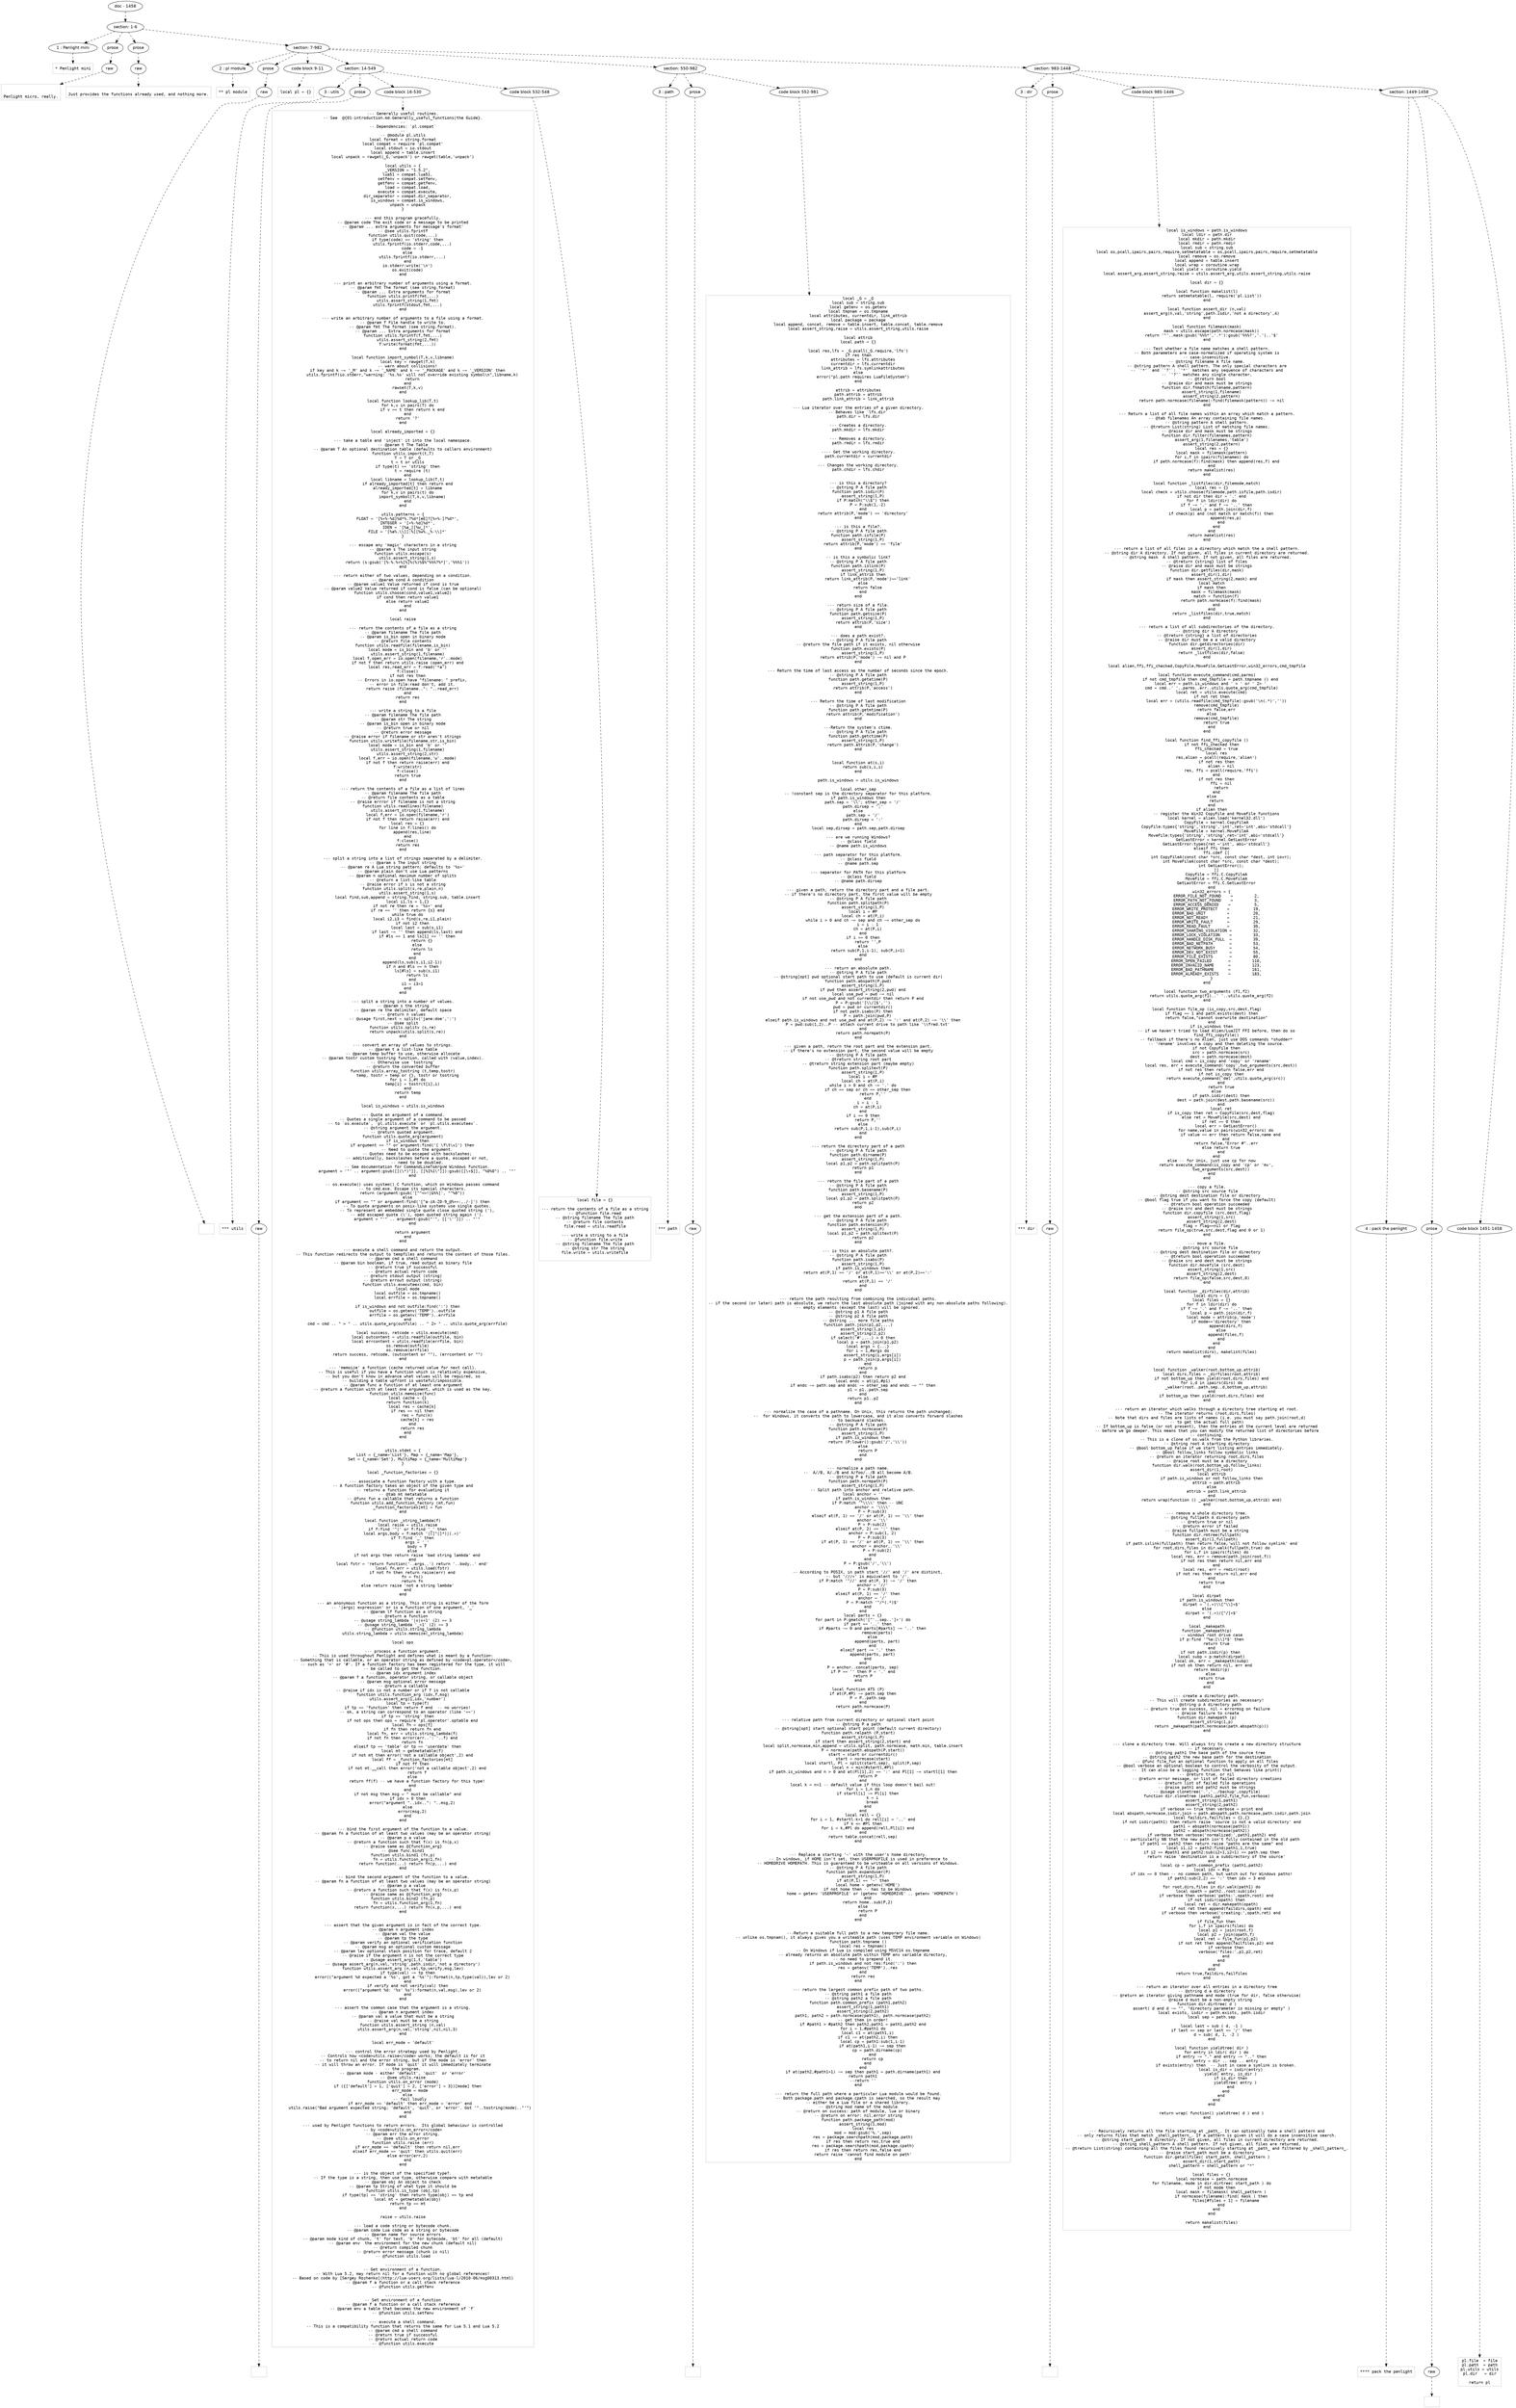 digraph lpegNode {

node [fontname=Helvetica]
edge [style=dashed]

doc_0 [label="doc - 1458"]


doc_0 -> { section_1}
{rank=same; section_1}

section_1 [label="section: 1-6"]


// END RANK doc_0

section_1 -> { header_2 prose_3 prose_4 section_5}
{rank=same; header_2 prose_3 prose_4 section_5}

header_2 [label="1 : Penlight mini"]

prose_3 [label="prose"]

prose_4 [label="prose"]

section_5 [label="section: 7-982"]


// END RANK section_1

header_2 -> leaf_6
leaf_6  [color=Gray,shape=rectangle,fontname=Inconsolata,label="* Penlight mini"]
// END RANK header_2

prose_3 -> { raw_7}
{rank=same; raw_7}

raw_7 [label="raw"]


// END RANK prose_3

raw_7 -> leaf_8
leaf_8  [color=Gray,shape=rectangle,fontname=Inconsolata,label="

Penlight micro, really.
"]
// END RANK raw_7

prose_4 -> { raw_9}
{rank=same; raw_9}

raw_9 [label="raw"]


// END RANK prose_4

raw_9 -> leaf_10
leaf_10  [color=Gray,shape=rectangle,fontname=Inconsolata,label="
Just provides the functions already used, and nothing more.
"]
// END RANK raw_9

section_5 -> { header_11 prose_12 codeblock_13 section_14 section_15 section_16}
{rank=same; header_11 prose_12 codeblock_13 section_14 section_15 section_16}

header_11 [label="2 : pl module"]

prose_12 [label="prose"]

codeblock_13 [label="code block 9-11"]

section_14 [label="section: 14-549"]

section_15 [label="section: 550-982"]

section_16 [label="section: 983-1448"]


// END RANK section_5

header_11 -> leaf_17
leaf_17  [color=Gray,shape=rectangle,fontname=Inconsolata,label="** pl module"]
// END RANK header_11

prose_12 -> { raw_18}
{rank=same; raw_18}

raw_18 [label="raw"]


// END RANK prose_12

raw_18 -> leaf_19
leaf_19  [color=Gray,shape=rectangle,fontname=Inconsolata,label="
"]
// END RANK raw_18

codeblock_13 -> leaf_20
leaf_20  [color=Gray,shape=rectangle,fontname=Inconsolata,label="local pl = {}"]
// END RANK codeblock_13

section_14 -> { header_21 prose_22 codeblock_23 codeblock_24}
{rank=same; header_21 prose_22 codeblock_23 codeblock_24}

header_21 [label="3 : utils"]

prose_22 [label="prose"]

codeblock_23 [label="code block 16-530"]

codeblock_24 [label="code block 532-548"]


// END RANK section_14

header_21 -> leaf_25
leaf_25  [color=Gray,shape=rectangle,fontname=Inconsolata,label="*** utils"]
// END RANK header_21

prose_22 -> { raw_26}
{rank=same; raw_26}

raw_26 [label="raw"]


// END RANK prose_22

raw_26 -> leaf_27
leaf_27  [color=Gray,shape=rectangle,fontname=Inconsolata,label="
"]
// END RANK raw_26

codeblock_23 -> leaf_28
leaf_28  [color=Gray,shape=rectangle,fontname=Inconsolata,label="--- Generally useful routines.
-- See  @{01-introduction.md.Generally_useful_functions|the Guide}.
--
-- Dependencies: `pl.compat`
--
-- @module pl.utils
local format = string.format
local compat = require 'pl.compat'
local stdout = io.stdout
local append = table.insert
local unpack = rawget(_G,'unpack') or rawget(table,'unpack')

local utils = {
    _VERSION = \"1.5.2\",
    lua51 = compat.lua51,
    setfenv = compat.setfenv,
    getfenv = compat.getfenv,
    load = compat.load,
    execute = compat.execute,
    dir_separator = compat.dir_separator,
    is_windows = compat.is_windows,
    unpack = unpack
}

--- end this program gracefully.
-- @param code The exit code or a message to be printed
-- @param ... extra arguments for message's format'
-- @see utils.fprintf
function utils.quit(code,...)
    if type(code) == 'string' then
        utils.fprintf(io.stderr,code,...)
        code = -1
    else
        utils.fprintf(io.stderr,...)
    end
    io.stderr:write('\\n')
    os.exit(code)
end

--- print an arbitrary number of arguments using a format.
-- @param fmt The format (see string.format)
-- @param ... Extra arguments for format
function utils.printf(fmt,...)
    utils.assert_string(1,fmt)
    utils.fprintf(stdout,fmt,...)
end

--- write an arbitrary number of arguments to a file using a format.
-- @param f File handle to write to.
-- @param fmt The format (see string.format).
-- @param ... Extra arguments for format
function utils.fprintf(f,fmt,...)
    utils.assert_string(2,fmt)
    f:write(format(fmt,...))
end

local function import_symbol(T,k,v,libname)
    local key = rawget(T,k)
    -- warn about collisions!
    if key and k ~= '_M' and k ~= '_NAME' and k ~= '_PACKAGE' and k ~= '_VERSION' then
        utils.fprintf(io.stderr,\"warning: '%s.%s' will not override existing symbol\\n\",libname,k)
        return
    end
    rawset(T,k,v)
end

local function lookup_lib(T,t)
    for k,v in pairs(T) do
        if v == t then return k end
    end
    return '?'
end

local already_imported = {}

--- take a table and 'inject' it into the local namespace.
-- @param t The Table
-- @param T An optional destination table (defaults to callers environment)
function utils.import(t,T)
    T = T or _G
    t = t or utils
    if type(t) == 'string' then
        t = require (t)
    end
    local libname = lookup_lib(T,t)
    if already_imported[t] then return end
    already_imported[t] = libname
    for k,v in pairs(t) do
        import_symbol(T,k,v,libname)
    end
end

utils.patterns = {
    FLOAT = '[%+%-%d]%d*%.?%d*[eE]?[%+%-]?%d*',
    INTEGER = '[+%-%d]%d*',
    IDEN = '[%a_][%w_]*',
    FILE = '[%a%.\\\\][:%][%w%._%-\\\\]*'
}

--- escape any 'magic' characters in a string
-- @param s The input string
function utils.escape(s)
    utils.assert_string(1,s)
    return (s:gsub('[%-%.%+%[%]%(%)%$%^%%%?%*]','%%%1'))
end

--- return either of two values, depending on a condition.
-- @param cond A condition
-- @param value1 Value returned if cond is true
-- @param value2 Value returned if cond is false (can be optional)
function utils.choose(cond,value1,value2)
    if cond then return value1
    else return value2
    end
end

local raise

--- return the contents of a file as a string
-- @param filename The file path
-- @param is_bin open in binary mode
-- @return file contents
function utils.readfile(filename,is_bin)
    local mode = is_bin and 'b' or ''
    utils.assert_string(1,filename)
    local f,open_err = io.open(filename,'r'..mode)
    if not f then return utils.raise (open_err) end
    local res,read_err = f:read('*a')
    f:close()
    if not res then
        -- Errors in io.open have \"filename: \" prefix,
        -- error in file:read don't, add it.
        return raise (filename..\": \"..read_err)
    end
    return res
end

--- write a string to a file
-- @param filename The file path
-- @param str The string
-- @param is_bin open in binary mode
-- @return true or nil
-- @return error message
-- @raise error if filename or str aren't strings
function utils.writefile(filename,str,is_bin)
    local mode = is_bin and 'b' or ''
    utils.assert_string(1,filename)
    utils.assert_string(2,str)
    local f,err = io.open(filename,'w'..mode)
    if not f then return raise(err) end
    f:write(str)
    f:close()
    return true
end

--- return the contents of a file as a list of lines
-- @param filename The file path
-- @return file contents as a table
-- @raise errror if filename is not a string
function utils.readlines(filename)
    utils.assert_string(1,filename)
    local f,err = io.open(filename,'r')
    if not f then return raise(err) end
    local res = {}
    for line in f:lines() do
        append(res,line)
    end
    f:close()
    return res
end

--- split a string into a list of strings separated by a delimiter.
-- @param s The input string
-- @param re A Lua string pattern; defaults to '%s+'
-- @param plain don't use Lua patterns
-- @param n optional maximum number of splits
-- @return a list-like table
-- @raise error if s is not a string
function utils.split(s,re,plain,n)
    utils.assert_string(1,s)
    local find,sub,append = string.find, string.sub, table.insert
    local i1,ls = 1,{}
    if not re then re = '%s+' end
    if re == '' then return {s} end
    while true do
        local i2,i3 = find(s,re,i1,plain)
        if not i2 then
            local last = sub(s,i1)
            if last ~= '' then append(ls,last) end
            if #ls == 1 and ls[1] == '' then
                return {}
            else
                return ls
            end
        end
        append(ls,sub(s,i1,i2-1))
        if n and #ls == n then
            ls[#ls] = sub(s,i1)
            return ls
        end
        i1 = i3+1
    end
end

--- split a string into a number of values.
-- @param s the string
-- @param re the delimiter, default space
-- @return n values
-- @usage first,next = splitv('jane:doe',':')
-- @see split
function utils.splitv (s,re)
    return unpack(utils.split(s,re))
end

--- convert an array of values to strings.
-- @param t a list-like table
-- @param temp buffer to use, otherwise allocate
-- @param tostr custom tostring function, called with (value,index).
-- Otherwise use `tostring`
-- @return the converted buffer
function utils.array_tostring (t,temp,tostr)
    temp, tostr = temp or {}, tostr or tostring
    for i = 1,#t do
        temp[i] = tostr(t[i],i)
    end
    return temp
end

local is_windows = utils.is_windows

--- Quote an argument of a command.
-- Quotes a single argument of a command to be passed
-- to `os.execute`, `pl.utils.execute` or `pl.utils.executeex`.
-- @string argument the argument.
-- @return quoted argument.
function utils.quote_arg(argument)
    if is_windows then
        if argument == \"\" or argument:find('[ \\f\\t\\v]') then
            -- Need to quote the argument.
            -- Quotes need to be escaped with backslashes;
            -- additionally, backslashes before a quote, escaped or not,
            -- need to be doubled.
            -- See documentation for CommandLineToArgvW Windows function.
            argument = '\"' .. argument:gsub([[(\\*)\"]], [[%1%1\\\"]]):gsub([[\\+$]], \"%0%0\") .. '\"'
        end

        -- os.execute() uses system() C function, which on Windows passes command
        -- to cmd.exe. Escape its special characters.
        return (argument:gsub('[\"^<>!|&%%]', \"^%0\"))
    else
        if argument == \"\" or argument:find('[^a-zA-Z0-9_@%+=:,./-]') then
            -- To quote arguments on posix-like systems use single quotes.
            -- To represent an embedded single quote close quoted string ('),
            -- add escaped quote (\\'), open quoted string again (').
            argument = \"'\" .. argument:gsub(\"'\", [['\\'']]) .. \"'\"
        end

        return argument
    end
end

--- execute a shell command and return the output.
-- This function redirects the output to tempfiles and returns the content of those files.
-- @param cmd a shell command
-- @param bin boolean, if true, read output as binary file
-- @return true if successful
-- @return actual return code
-- @return stdout output (string)
-- @return errout output (string)
function utils.executeex(cmd, bin)
    local mode
    local outfile = os.tmpname()
    local errfile = os.tmpname()

    if is_windows and not outfile:find(':') then
        outfile = os.getenv('TEMP')..outfile
        errfile = os.getenv('TEMP')..errfile
    end
    cmd = cmd .. \" > \" .. utils.quote_arg(outfile) .. \" 2> \" .. utils.quote_arg(errfile)

    local success, retcode = utils.execute(cmd)
    local outcontent = utils.readfile(outfile, bin)
    local errcontent = utils.readfile(errfile, bin)
    os.remove(outfile)
    os.remove(errfile)
    return success, retcode, (outcontent or \"\"), (errcontent or \"\")
end

--- 'memoize' a function (cache returned value for next call).
-- This is useful if you have a function which is relatively expensive,
-- but you don't know in advance what values will be required, so
-- building a table upfront is wasteful/impossible.
-- @param func a function of at least one argument
-- @return a function with at least one argument, which is used as the key.
function utils.memoize(func)
    local cache = {}
    return function(k)
        local res = cache[k]
        if res == nil then
            res = func(k)
            cache[k] = res
        end
        return res
    end
end


utils.stdmt = {
    List = {_name='List'}, Map = {_name='Map'},
    Set = {_name='Set'}, MultiMap = {_name='MultiMap'}
}

local _function_factories = {}

--- associate a function factory with a type.
-- A function factory takes an object of the given type and
-- returns a function for evaluating it
-- @tab mt metatable
-- @func fun a callable that returns a function
function utils.add_function_factory (mt,fun)
    _function_factories[mt] = fun
end

local function _string_lambda(f)
    local raise = utils.raise
    if f:find '^|' or f:find '_' then
        local args,body = f:match '|([^|]*)|(.+)'
        if f:find '_' then
            args = '_'
            body = f
        else
            if not args then return raise 'bad string lambda' end
        end
        local fstr = 'return function('..args..') return '..body..' end'
        local fn,err = utils.load(fstr)
        if not fn then return raise(err) end
        fn = fn()
        return fn
    else return raise 'not a string lambda'
    end
end

--- an anonymous function as a string. This string is either of the form
-- '|args| expression' or is a function of one argument, '_'
-- @param lf function as a string
-- @return a function
-- @usage string_lambda '|x|x+1' (2) == 3
-- @usage string_lambda '_+1' (2) == 3
-- @function utils.string_lambda
utils.string_lambda = utils.memoize(_string_lambda)

local ops

--- process a function argument.
-- This is used throughout Penlight and defines what is meant by a function:
-- Something that is callable, or an operator string as defined by <code>pl.operator</code>,
-- such as '>' or '#'. If a function factory has been registered for the type, it will
-- be called to get the function.
-- @param idx argument index
-- @param f a function, operator string, or callable object
-- @param msg optional error message
-- @return a callable
-- @raise if idx is not a number or if f is not callable
function utils.function_arg (idx,f,msg)
    utils.assert_arg(1,idx,'number')
    local tp = type(f)
    if tp == 'function' then return f end  -- no worries!
    -- ok, a string can correspond to an operator (like '==')
    if tp == 'string' then
        if not ops then ops = require 'pl.operator'.optable end
        local fn = ops[f]
        if fn then return fn end
        local fn, err = utils.string_lambda(f)
        if not fn then error(err..': '..f) end
        return fn
    elseif tp == 'table' or tp == 'userdata' then
        local mt = getmetatable(f)
        if not mt then error('not a callable object',2) end
        local ff = _function_factories[mt]
        if not ff then
            if not mt.__call then error('not a callable object',2) end
            return f
        else
            return ff(f) -- we have a function factory for this type!
        end
    end
    if not msg then msg = \" must be callable\" end
    if idx > 0 then
        error(\"argument \"..idx..\": \"..msg,2)
    else
        error(msg,2)
    end
end

--- bind the first argument of the function to a value.
-- @param fn a function of at least two values (may be an operator string)
-- @param p a value
-- @return a function such that f(x) is fn(p,x)
-- @raise same as @{function_arg}
-- @see func.bind1
function utils.bind1 (fn,p)
    fn = utils.function_arg(1,fn)
    return function(...) return fn(p,...) end
end

--- bind the second argument of the function to a value.
-- @param fn a function of at least two values (may be an operator string)
-- @param p a value
-- @return a function such that f(x) is fn(x,p)
-- @raise same as @{function_arg}
function utils.bind2 (fn,p)
    fn = utils.function_arg(1,fn)
    return function(x,...) return fn(x,p,...) end
end


--- assert that the given argument is in fact of the correct type.
-- @param n argument index
-- @param val the value
-- @param tp the type
-- @param verify an optional verification function
-- @param msg an optional custom message
-- @param lev optional stack position for trace, default 2
-- @raise if the argument n is not the correct type
-- @usage assert_arg(1,t,'table')
-- @usage assert_arg(n,val,'string',path.isdir,'not a directory')
function utils.assert_arg (n,val,tp,verify,msg,lev)
    if type(val) ~= tp then
        error((\"argument %d expected a '%s', got a '%s'\"):format(n,tp,type(val)),lev or 2)
    end
    if verify and not verify(val) then
        error((\"argument %d: '%s' %s\"):format(n,val,msg),lev or 2)
    end
end

--- assert the common case that the argument is a string.
-- @param n argument index
-- @param val a value that must be a string
-- @raise val must be a string
function utils.assert_string (n,val)
    utils.assert_arg(n,val,'string',nil,nil,3)
end

local err_mode = 'default'

--- control the error strategy used by Penlight.
-- Controls how <code>utils.raise</code> works; the default is for it
-- to return nil and the error string, but if the mode is 'error' then
-- it will throw an error. If mode is 'quit' it will immediately terminate
-- the program.
-- @param mode - either 'default', 'quit'  or 'error'
-- @see utils.raise
function utils.on_error (mode)
    if ({['default'] = 1, ['quit'] = 2, ['error'] = 3})[mode] then
      err_mode = mode
    else
      -- fail loudly
      if err_mode == 'default' then err_mode = 'error' end
      utils.raise(\"Bad argument expected string; 'default', 'quit', or 'error'. Got '\"..tostring(mode)..\"'\")
    end
end

--- used by Penlight functions to return errors.  Its global behaviour is controlled
-- by <code>utils.on_error</code>
-- @param err the error string.
-- @see utils.on_error
function utils.raise (err)
    if err_mode == 'default' then return nil,err
    elseif err_mode == 'quit' then utils.quit(err)
    else error(err,2)
    end
end

--- is the object of the specified type?.
-- If the type is a string, then use type, otherwise compare with metatable
-- @param obj An object to check
-- @param tp String of what type it should be
function utils.is_type (obj,tp)
    if type(tp) == 'string' then return type(obj) == tp end
    local mt = getmetatable(obj)
    return tp == mt
end

raise = utils.raise

--- load a code string or bytecode chunk.
-- @param code Lua code as a string or bytecode
-- @param name for source errors
-- @param mode kind of chunk, 't' for text, 'b' for bytecode, 'bt' for all (default)
-- @param env  the environment for the new chunk (default nil)
-- @return compiled chunk
-- @return error message (chunk is nil)
-- @function utils.load

---------------
-- Get environment of a function.
-- With Lua 5.2, may return nil for a function with no global references!
-- Based on code by [Sergey Rozhenko](http://lua-users.org/lists/lua-l/2010-06/msg00313.html)
-- @param f a function or a call stack reference
-- @function utils.getfenv

---------------
-- Set environment of a function
-- @param f a function or a call stack reference
-- @param env a table that becomes the new environment of `f`
-- @function utils.setfenv

--- execute a shell command.
-- This is a compatibility function that returns the same for Lua 5.1 and Lua 5.2
-- @param cmd a shell command
-- @return true if successful
-- @return actual return code
-- @function utils.execute"]
// END RANK codeblock_23

codeblock_24 -> leaf_29
leaf_29  [color=Gray,shape=rectangle,fontname=Inconsolata,label="local file = {}

--- return the contents of a file as a string
-- @function file.read
-- @string filename The file path
-- @return file contents
file.read = utils.readfile

--- write a string to a file
-- @function file.write
-- @string filename The file path
-- @string str The string
file.write = utils.writefile

"]
// END RANK codeblock_24

section_15 -> { header_30 prose_31 codeblock_32}
{rank=same; header_30 prose_31 codeblock_32}

header_30 [label="3 : path"]

prose_31 [label="prose"]

codeblock_32 [label="code block 552-981"]


// END RANK section_15

header_30 -> leaf_33
leaf_33  [color=Gray,shape=rectangle,fontname=Inconsolata,label="*** path"]
// END RANK header_30

prose_31 -> { raw_34}
{rank=same; raw_34}

raw_34 [label="raw"]


// END RANK prose_31

raw_34 -> leaf_35
leaf_35  [color=Gray,shape=rectangle,fontname=Inconsolata,label="
"]
// END RANK raw_34

codeblock_32 -> leaf_36
leaf_36  [color=Gray,shape=rectangle,fontname=Inconsolata,label="local _G = _G
local sub = string.sub
local getenv = os.getenv
local tmpnam = os.tmpname
local attributes, currentdir, link_attrib
local package = package
local append, concat, remove = table.insert, table.concat, table.remove
local assert_string,raise = utils.assert_string,utils.raise

local attrib
local path = {}

local res,lfs = _G.pcall(_G.require,'lfs')
if res then
    attributes = lfs.attributes
    currentdir = lfs.currentdir
    link_attrib = lfs.symlinkattributes
else
    error(\"pl.path requires LuaFileSystem\")
end

attrib = attributes
path.attrib = attrib
path.link_attrib = link_attrib

--- Lua iterator over the entries of a given directory.
-- Behaves like `lfs.dir`
path.dir = lfs.dir

--- Creates a directory.
path.mkdir = lfs.mkdir

--- Removes a directory.
path.rmdir = lfs.rmdir

---- Get the working directory.
path.currentdir = currentdir

--- Changes the working directory.
path.chdir = lfs.chdir


--- is this a directory?
-- @string P A file path
function path.isdir(P)
    assert_string(1,P)
    if P:match(\"\\\\$\") then
        P = P:sub(1,-2)
    end
    return attrib(P,'mode') == 'directory'
end

--- is this a file?.
-- @string P A file path
function path.isfile(P)
    assert_string(1,P)
    return attrib(P,'mode') == 'file'
end

-- is this a symbolic link?
-- @string P A file path
function path.islink(P)
    assert_string(1,P)
    if link_attrib then
        return link_attrib(P,'mode')=='link'
    else
        return false
    end
end

--- return size of a file.
-- @string P A file path
function path.getsize(P)
    assert_string(1,P)
    return attrib(P,'size')
end

--- does a path exist?.
-- @string P A file path
-- @return the file path if it exists, nil otherwise
function path.exists(P)
    assert_string(1,P)
    return attrib(P,'mode') ~= nil and P
end

--- Return the time of last access as the number of seconds since the epoch.
-- @string P A file path
function path.getatime(P)
    assert_string(1,P)
    return attrib(P,'access')
end

--- Return the time of last modification
-- @string P A file path
function path.getmtime(P)
    return attrib(P,'modification')
end

---Return the system's ctime.
-- @string P A file path
function path.getctime(P)
    assert_string(1,P)
    return path.attrib(P,'change')
end


local function at(s,i)
    return sub(s,i,i)
end

path.is_windows = utils.is_windows

local other_sep
-- !constant sep is the directory separator for this platform.
if path.is_windows then
    path.sep = '\\\\'; other_sep = '/'
    path.dirsep = ';'
else
    path.sep = '/'
    path.dirsep = ':'
end
local sep,dirsep = path.sep,path.dirsep

--- are we running Windows?
-- @class field
-- @name path.is_windows

--- path separator for this platform.
-- @class field
-- @name path.sep

--- separator for PATH for this platform
-- @class field
-- @name path.dirsep

--- given a path, return the directory part and a file part.
-- if there's no directory part, the first value will be empty
-- @string P A file path
function path.splitpath(P)
    assert_string(1,P)
    local i = #P
    local ch = at(P,i)
    while i > 0 and ch ~= sep and ch ~= other_sep do
        i = i - 1
        ch = at(P,i)
    end
    if i == 0 then
        return '',P
    else
        return sub(P,1,i-1), sub(P,i+1)
    end
end

--- return an absolute path.
-- @string P A file path
-- @string[opt] pwd optional start path to use (default is current dir)
function path.abspath(P,pwd)
    assert_string(1,P)
    if pwd then assert_string(2,pwd) end
    local use_pwd = pwd ~= nil
    if not use_pwd and not currentdir then return P end
    P = P:gsub('[\\\\/]$','')
    pwd = pwd or currentdir()
    if not path.isabs(P) then
        P = path.join(pwd,P)
    elseif path.is_windows and not use_pwd and at(P,2) ~= ':' and at(P,2) ~= '\\\\' then
        P = pwd:sub(1,2)..P -- attach current drive to path like '\\\\fred.txt'
    end
    return path.normpath(P)
end

--- given a path, return the root part and the extension part.
-- if there's no extension part, the second value will be empty
-- @string P A file path
-- @treturn string root part
-- @treturn string extension part (maybe empty)
function path.splitext(P)
    assert_string(1,P)
    local i = #P
    local ch = at(P,i)
    while i > 0 and ch ~= '.' do
        if ch == sep or ch == other_sep then
            return P,''
        end
        i = i - 1
        ch = at(P,i)
    end
    if i == 0 then
        return P,''
    else
        return sub(P,1,i-1),sub(P,i)
    end
end

--- return the directory part of a path
-- @string P A file path
function path.dirname(P)
    assert_string(1,P)
    local p1,p2 = path.splitpath(P)
    return p1
end

--- return the file part of a path
-- @string P A file path
function path.basename(P)
    assert_string(1,P)
    local p1,p2 = path.splitpath(P)
    return p2
end

--- get the extension part of a path.
-- @string P A file path
function path.extension(P)
    assert_string(1,P)
    local p1,p2 = path.splitext(P)
    return p2
end

--- is this an absolute path?.
-- @string P A file path
function path.isabs(P)
    assert_string(1,P)
    if path.is_windows then
        return at(P,1) == '/' or at(P,1)=='\\\\' or at(P,2)==':'
    else
        return at(P,1) == '/'
    end
end

--- return the path resulting from combining the individual paths.
-- if the second (or later) path is absolute, we return the last absolute path (joined with any non-absolute paths following).
-- empty elements (except the last) will be ignored.
-- @string p1 A file path
-- @string p2 A file path
-- @string ... more file paths
function path.join(p1,p2,...)
    assert_string(1,p1)
    assert_string(2,p2)
    if select('#',...) > 0 then
        local p = path.join(p1,p2)
        local args = {...}
        for i = 1,#args do
            assert_string(i,args[i])
            p = path.join(p,args[i])
        end
        return p
    end
    if path.isabs(p2) then return p2 end
    local endc = at(p1,#p1)
    if endc ~= path.sep and endc ~= other_sep and endc ~= \"\" then
        p1 = p1..path.sep
    end
    return p1..p2
end

--- normalize the case of a pathname. On Unix, this returns the path unchanged;
--  for Windows, it converts the path to lowercase, and it also converts forward slashes
-- to backward slashes.
-- @string P A file path
function path.normcase(P)
    assert_string(1,P)
    if path.is_windows then
        return (P:lower():gsub('/','\\\\'))
    else
        return P
    end
end

--- normalize a path name.
--  A//B, A/./B and A/foo/../B all become A/B.
-- @string P a file path
function path.normpath(P)
    assert_string(1,P)
    -- Split path into anchor and relative path.
    local anchor = ''
    if path.is_windows then
        if P:match '^\\\\\\\\' then -- UNC
            anchor = '\\\\\\\\'
            P = P:sub(3)
        elseif at(P, 1) == '/' or at(P, 1) == '\\\\' then
            anchor = '\\\\'
            P = P:sub(2)
        elseif at(P, 2) == ':' then
            anchor = P:sub(1, 2)
            P = P:sub(3)
            if at(P, 1) == '/' or at(P, 1) == '\\\\' then
                anchor = anchor..'\\\\'
                P = P:sub(2)
            end
        end
        P = P:gsub('/','\\\\')
    else
        -- According to POSIX, in path start '//' and '/' are distinct,
        -- but '///+' is equivalent to '/'.
        if P:match '^//' and at(P, 3) ~= '/' then
            anchor = '//'
            P = P:sub(3)
        elseif at(P, 1) == '/' then
            anchor = '/'
            P = P:match '^/*(.*)$'
        end
    end
    local parts = {}
    for part in P:gmatch('[^'..sep..']+') do
        if part == '..' then
            if #parts ~= 0 and parts[#parts] ~= '..' then
                remove(parts)
            else
                append(parts, part)
            end
        elseif part ~= '.' then
            append(parts, part)
        end
    end
    P = anchor..concat(parts, sep)
    if P == '' then P = '.' end
    return P
end

local function ATS (P)
    if at(P,#P) ~= path.sep then
        P = P..path.sep
    end
    return path.normcase(P)
end

--- relative path from current directory or optional start point
-- @string P a path
-- @string[opt] start optional start point (default current directory)
function path.relpath (P,start)
    assert_string(1,P)
    if start then assert_string(2,start) end
    local split,normcase,min,append = utils.split, path.normcase, math.min, table.insert
    P = normcase(path.abspath(P,start))
    start = start or currentdir()
    start = normcase(start)
    local startl, Pl = split(start,sep), split(P,sep)
    local n = min(#startl,#Pl)
    if path.is_windows and n > 0 and at(Pl[1],2) == ':' and Pl[1] ~= startl[1] then
        return P
    end
    local k = n+1 -- default value if this loop doesn't bail out!
    for i = 1,n do
        if startl[i] ~= Pl[i] then
            k = i
            break
        end
    end
    local rell = {}
    for i = 1, #startl-k+1 do rell[i] = '..' end
    if k <= #Pl then
        for i = k,#Pl do append(rell,Pl[i]) end
    end
    return table.concat(rell,sep)
end


--- Replace a starting '~' with the user's home directory.
-- In windows, if HOME isn't set, then USERPROFILE is used in preference to
-- HOMEDRIVE HOMEPATH. This is guaranteed to be writeable on all versions of Windows.
-- @string P A file path
function path.expanduser(P)
    assert_string(1,P)
    if at(P,1) == '~' then
        local home = getenv('HOME')
        if not home then -- has to be Windows
            home = getenv 'USERPROFILE' or (getenv 'HOMEDRIVE' .. getenv 'HOMEPATH')
        end
        return home..sub(P,2)
    else
        return P
    end
end


---Return a suitable full path to a new temporary file name.
-- unlike os.tmpnam(), it always gives you a writeable path (uses TEMP environment variable on Windows)
function path.tmpname ()
    local res = tmpnam()
    -- On Windows if Lua is compiled using MSVC14 os.tmpname
    -- already returns an absolute path within TEMP env variable directory,
    -- no need to prepend it.
    if path.is_windows and not res:find(':') then
        res = getenv('TEMP')..res
    end
    return res
end

--- return the largest common prefix path of two paths.
-- @string path1 a file path
-- @string path2 a file path
function path.common_prefix (path1,path2)
    assert_string(1,path1)
    assert_string(2,path2)
    path1, path2 = path.normcase(path1), path.normcase(path2)
    -- get them in order!
    if #path1 > #path2 then path2,path1 = path1,path2 end
    for i = 1,#path1 do
        local c1 = at(path1,i)
        if c1 ~= at(path2,i) then
            local cp = path1:sub(1,i-1)
            if at(path1,i-1) ~= sep then
                cp = path.dirname(cp)
            end
            return cp
        end
    end
    if at(path2,#path1+1) ~= sep then path1 = path.dirname(path1) end
    return path1
    --return ''
end

--- return the full path where a particular Lua module would be found.
-- Both package.path and package.cpath is searched, so the result may
-- either be a Lua file or a shared library.
-- @string mod name of the module
-- @return on success: path of module, lua or binary
-- @return on error: nil,error string
function path.package_path(mod)
    assert_string(1,mod)
    local res
    mod = mod:gsub('%.',sep)
    res = package.searchpath(mod,package.path)
    if res then return res,true end
    res = package.searchpath(mod,package.cpath)
    if res then return res,false end
    return raise 'cannot find module on path'
end"]
// END RANK codeblock_32

section_16 -> { header_37 prose_38 codeblock_39 section_40}
{rank=same; header_37 prose_38 codeblock_39 section_40}

header_37 [label="3 : dir"]

prose_38 [label="prose"]

codeblock_39 [label="code block 985-1446"]

section_40 [label="section: 1449-1458"]


// END RANK section_16

header_37 -> leaf_41
leaf_41  [color=Gray,shape=rectangle,fontname=Inconsolata,label="*** dir"]
// END RANK header_37

prose_38 -> { raw_42}
{rank=same; raw_42}

raw_42 [label="raw"]


// END RANK prose_38

raw_42 -> leaf_43
leaf_43  [color=Gray,shape=rectangle,fontname=Inconsolata,label="
"]
// END RANK raw_42

codeblock_39 -> leaf_44
leaf_44  [color=Gray,shape=rectangle,fontname=Inconsolata,label="local is_windows = path.is_windows
local ldir = path.dir
local mkdir = path.mkdir
local rmdir = path.rmdir
local sub = string.sub
local os,pcall,ipairs,pairs,require,setmetatable = os,pcall,ipairs,pairs,require,setmetatable
local remove = os.remove
local append = table.insert
local wrap = coroutine.wrap
local yield = coroutine.yield
local assert_arg,assert_string,raise = utils.assert_arg,utils.assert_string,utils.raise

local dir = {}

local function makelist(l)
    return setmetatable(l, require('pl.List'))
end

local function assert_dir (n,val)
    assert_arg(n,val,'string',path.isdir,'not a directory',4)
end

local function filemask(mask)
    mask = utils.escape(path.normcase(mask))
    return '^'..mask:gsub('%%%*','.*'):gsub('%%%?','.')..'$'
end

--- Test whether a file name matches a shell pattern.
-- Both parameters are case-normalized if operating system is
-- case-insensitive.
-- @string filename A file name.
-- @string pattern A shell pattern. The only special characters are
-- `'*'` and `'?'`: `'*'` matches any sequence of characters and
-- `'?'` matches any single character.
-- @treturn bool
-- @raise dir and mask must be strings
function dir.fnmatch(filename,pattern)
    assert_string(1,filename)
    assert_string(2,pattern)
    return path.normcase(filename):find(filemask(pattern)) ~= nil
end

--- Return a list of all file names within an array which match a pattern.
-- @tab filenames An array containing file names.
-- @string pattern A shell pattern.
-- @treturn List(string) List of matching file names.
-- @raise dir and mask must be strings
function dir.filter(filenames,pattern)
    assert_arg(1,filenames,'table')
    assert_string(2,pattern)
    local res = {}
    local mask = filemask(pattern)
    for i,f in ipairs(filenames) do
        if path.normcase(f):find(mask) then append(res,f) end
    end
    return makelist(res)
end

local function _listfiles(dir,filemode,match)
    local res = {}
    local check = utils.choose(filemode,path.isfile,path.isdir)
    if not dir then dir = '.' end
    for f in ldir(dir) do
        if f ~= '.' and f ~= '..' then
            local p = path.join(dir,f)
            if check(p) and (not match or match(f)) then
                append(res,p)
            end
        end
    end
    return makelist(res)
end

--- return a list of all files in a directory which match the a shell pattern.
-- @string dir A directory. If not given, all files in current directory are returned.
-- @string mask  A shell pattern. If not given, all files are returned.
-- @treturn {string} list of files
-- @raise dir and mask must be strings
function dir.getfiles(dir,mask)
    assert_dir(1,dir)
    if mask then assert_string(2,mask) end
    local match
    if mask then
        mask = filemask(mask)
        match = function(f)
            return path.normcase(f):find(mask)
        end
    end
    return _listfiles(dir,true,match)
end

--- return a list of all subdirectories of the directory.
-- @string dir A directory
-- @treturn {string} a list of directories
-- @raise dir must be a a valid directory
function dir.getdirectories(dir)
    assert_dir(1,dir)
    return _listfiles(dir,false)
end

local alien,ffi,ffi_checked,CopyFile,MoveFile,GetLastError,win32_errors,cmd_tmpfile

local function execute_command(cmd,parms)
   if not cmd_tmpfile then cmd_tmpfile = path.tmpname () end
   local err = path.is_windows and ' > ' or ' 2> '
    cmd = cmd..' '..parms..err..utils.quote_arg(cmd_tmpfile)
    local ret = utils.execute(cmd)
    if not ret then
        local err = (utils.readfile(cmd_tmpfile):gsub('\\n(.*)',''))
        remove(cmd_tmpfile)
        return false,err
    else
        remove(cmd_tmpfile)
        return true
    end
end

local function find_ffi_copyfile ()
    if not ffi_checked then
        ffi_checked = true
        local res
        res,alien = pcall(require,'alien')
        if not res then
            alien = nil
            res, ffi = pcall(require,'ffi')
        end
        if not res then
            ffi = nil
            return
        end
    else
        return
    end
    if alien then
        -- register the Win32 CopyFile and MoveFile functions
        local kernel = alien.load('kernel32.dll')
        CopyFile = kernel.CopyFileA
        CopyFile:types{'string','string','int',ret='int',abi='stdcall'}
        MoveFile = kernel.MoveFileA
        MoveFile:types{'string','string',ret='int',abi='stdcall'}
        GetLastError = kernel.GetLastError
        GetLastError:types{ret ='int', abi='stdcall'}
    elseif ffi then
        ffi.cdef [[
            int CopyFileA(const char *src, const char *dest, int iovr);
            int MoveFileA(const char *src, const char *dest);
            int GetLastError();
        ]]
        CopyFile = ffi.C.CopyFileA
        MoveFile = ffi.C.MoveFileA
        GetLastError = ffi.C.GetLastError
    end
    win32_errors = {
        ERROR_FILE_NOT_FOUND    =         2,
        ERROR_PATH_NOT_FOUND    =         3,
        ERROR_ACCESS_DENIED    =          5,
        ERROR_WRITE_PROTECT    =          19,
        ERROR_BAD_UNIT         =          20,
        ERROR_NOT_READY        =          21,
        ERROR_WRITE_FAULT      =          29,
        ERROR_READ_FAULT       =          30,
        ERROR_SHARING_VIOLATION =         32,
        ERROR_LOCK_VIOLATION    =         33,
        ERROR_HANDLE_DISK_FULL  =         39,
        ERROR_BAD_NETPATH       =         53,
        ERROR_NETWORK_BUSY      =         54,
        ERROR_DEV_NOT_EXIST     =         55,
        ERROR_FILE_EXISTS       =         80,
        ERROR_OPEN_FAILED       =         110,
        ERROR_INVALID_NAME      =         123,
        ERROR_BAD_PATHNAME      =         161,
        ERROR_ALREADY_EXISTS    =         183,
    }
end

local function two_arguments (f1,f2)
    return utils.quote_arg(f1)..' '..utils.quote_arg(f2)
end

local function file_op (is_copy,src,dest,flag)
    if flag == 1 and path.exists(dest) then
        return false,\"cannot overwrite destination\"
    end
    if is_windows then
        -- if we haven't tried to load Alien/LuaJIT FFI before, then do so
        find_ffi_copyfile()
        -- fallback if there's no Alien, just use DOS commands *shudder*
        -- 'rename' involves a copy and then deleting the source.
        if not CopyFile then
            src = path.normcase(src)
            dest = path.normcase(dest)
            local cmd = is_copy and 'copy' or 'rename'
            local res, err = execute_command('copy',two_arguments(src,dest))
            if not res then return false,err end
            if not is_copy then
                return execute_command('del',utils.quote_arg(src))
            end
            return true
        else
            if path.isdir(dest) then
                dest = path.join(dest,path.basename(src))
            end
            local ret
            if is_copy then ret = CopyFile(src,dest,flag)
            else ret = MoveFile(src,dest) end
            if ret == 0 then
                local err = GetLastError()
                for name,value in pairs(win32_errors) do
                    if value == err then return false,name end
                end
                return false,\"Error #\"..err
            else return true
            end
        end
    else -- for Unix, just use cp for now
        return execute_command(is_copy and 'cp' or 'mv',
            two_arguments(src,dest))
    end
end

--- copy a file.
-- @string src source file
-- @string dest destination file or directory
-- @bool flag true if you want to force the copy (default)
-- @treturn bool operation succeeded
-- @raise src and dest must be strings
function dir.copyfile (src,dest,flag)
    assert_string(1,src)
    assert_string(2,dest)
    flag = flag==nil or flag
    return file_op(true,src,dest,flag and 0 or 1)
end

--- move a file.
-- @string src source file
-- @string dest destination file or directory
-- @treturn bool operation succeeded
-- @raise src and dest must be strings
function dir.movefile (src,dest)
    assert_string(1,src)
    assert_string(2,dest)
    return file_op(false,src,dest,0)
end

local function _dirfiles(dir,attrib)
    local dirs = {}
    local files = {}
    for f in ldir(dir) do
        if f ~= '.' and f ~= '..' then
            local p = path.join(dir,f)
            local mode = attrib(p,'mode')
            if mode=='directory' then
                append(dirs,f)
            else
                append(files,f)
            end
        end
    end
    return makelist(dirs), makelist(files)
end


local function _walker(root,bottom_up,attrib)
    local dirs,files = _dirfiles(root,attrib)
    if not bottom_up then yield(root,dirs,files) end
    for i,d in ipairs(dirs) do
        _walker(root..path.sep..d,bottom_up,attrib)
    end
    if bottom_up then yield(root,dirs,files) end
end

--- return an iterator which walks through a directory tree starting at root.
-- The iterator returns (root,dirs,files)
-- Note that dirs and files are lists of names (i.e. you must say path.join(root,d)
-- to get the actual full path)
-- If bottom_up is false (or not present), then the entries at the current level are returned
-- before we go deeper. This means that you can modify the returned list of directories before
-- continuing.
-- This is a clone of os.walk from the Python libraries.
-- @string root A starting directory
-- @bool bottom_up False if we start listing entries immediately.
-- @bool follow_links follow symbolic links
-- @return an iterator returning root,dirs,files
-- @raise root must be a directory
function dir.walk(root,bottom_up,follow_links)
    assert_dir(1,root)
    local attrib
    if path.is_windows or not follow_links then
        attrib = path.attrib
    else
        attrib = path.link_attrib
    end
    return wrap(function () _walker(root,bottom_up,attrib) end)
end

--- remove a whole directory tree.
-- @string fullpath A directory path
-- @return true or nil
-- @return error if failed
-- @raise fullpath must be a string
function dir.rmtree(fullpath)
    assert_dir(1,fullpath)
    if path.islink(fullpath) then return false,'will not follow symlink' end
    for root,dirs,files in dir.walk(fullpath,true) do
        for i,f in ipairs(files) do
            local res, err = remove(path.join(root,f))
            if not res then return nil,err end
        end
        local res, err = rmdir(root)
        if not res then return nil,err end
    end
    return true
end

local dirpat
if path.is_windows then
    dirpat = '(.+)\\\\[^\\\\]+$'
else
    dirpat = '(.+)/[^/]+$'
end

local _makepath
function _makepath(p)
    -- windows root drive case
    if p:find '^%a:[\\\\]*$' then
        return true
    end
   if not path.isdir(p) then
    local subp = p:match(dirpat)
    local ok, err = _makepath(subp)
    if not ok then return nil, err end
    return mkdir(p)
   else
    return true
   end
end

--- create a directory path.
-- This will create subdirectories as necessary!
-- @string p A directory path
-- @return true on success, nil + errormsg on failure
-- @raise failure to create
function dir.makepath (p)
    assert_string(1,p)
    return _makepath(path.normcase(path.abspath(p)))
end


--- clone a directory tree. Will always try to create a new directory structure
-- if necessary.
-- @string path1 the base path of the source tree
-- @string path2 the new base path for the destination
-- @func file_fun an optional function to apply on all files
-- @bool verbose an optional boolean to control the verbosity of the output.
--  It can also be a logging function that behaves like print()
-- @return true, or nil
-- @return error message, or list of failed directory creations
-- @return list of failed file operations
-- @raise path1 and path2 must be strings
-- @usage clonetree('.','../backup',copyfile)
function dir.clonetree (path1,path2,file_fun,verbose)
    assert_string(1,path1)
    assert_string(2,path2)
    if verbose == true then verbose = print end
    local abspath,normcase,isdir,join = path.abspath,path.normcase,path.isdir,path.join
    local faildirs,failfiles = {},{}
    if not isdir(path1) then return raise 'source is not a valid directory' end
    path1 = abspath(normcase(path1))
    path2 = abspath(normcase(path2))
    if verbose then verbose('normalized:',path1,path2) end
    -- particularly NB that the new path isn't fully contained in the old path
    if path1 == path2 then return raise \"paths are the same\" end
    local i1,i2 = path2:find(path1,1,true)
    if i2 == #path1 and path2:sub(i2+1,i2+1) == path.sep then
        return raise 'destination is a subdirectory of the source'
    end
    local cp = path.common_prefix (path1,path2)
    local idx = #cp
    if idx == 0 then -- no common path, but watch out for Windows paths!
        if path1:sub(2,2) == ':' then idx = 3 end
    end
    for root,dirs,files in dir.walk(path1) do
        local opath = path2..root:sub(idx)
        if verbose then verbose('paths:',opath,root) end
        if not isdir(opath) then
            local ret = dir.makepath(opath)
            if not ret then append(faildirs,opath) end
            if verbose then verbose('creating:',opath,ret) end
        end
        if file_fun then
            for i,f in ipairs(files) do
                local p1 = join(root,f)
                local p2 = join(opath,f)
                local ret = file_fun(p1,p2)
                if not ret then append(failfiles,p2) end
                if verbose then
                    verbose('files:',p1,p2,ret)
                end
            end
        end
    end
    return true,faildirs,failfiles
end

--- return an iterator over all entries in a directory tree
-- @string d a directory
-- @return an iterator giving pathname and mode (true for dir, false otherwise)
-- @raise d must be a non-empty string
function dir.dirtree( d )
    assert( d and d ~= \"\", \"directory parameter is missing or empty\" )
    local exists, isdir = path.exists, path.isdir
    local sep = path.sep

    local last = sub ( d, -1 )
    if last == sep or last == '/' then
        d = sub( d, 1, -2 )
    end

    local function yieldtree( dir )
        for entry in ldir( dir ) do
            if entry ~= \".\" and entry ~= \"..\" then
                entry = dir .. sep .. entry
                if exists(entry) then  -- Just in case a symlink is broken.
                    local is_dir = isdir(entry)
                    yield( entry, is_dir )
                    if is_dir then
                        yieldtree( entry )
                    end
                end
            end
        end
    end

    return wrap( function() yieldtree( d ) end )
end


--- Recursively returns all the file starting at _path_. It can optionally take a shell pattern and
-- only returns files that match _shell_pattern_. If a pattern is given it will do a case insensitive search.
-- @string start_path  A directory. If not given, all files in current directory are returned.
-- @string shell_pattern A shell pattern. If not given, all files are returned.
-- @treturn List(string) containing all the files found recursively starting at _path_ and filtered by _shell_pattern_.
-- @raise start_path must be a directory
function dir.getallfiles( start_path, shell_pattern )
    assert_dir(1,start_path)
    shell_pattern = shell_pattern or \"*\"

    local files = {}
    local normcase = path.normcase
    for filename, mode in dir.dirtree( start_path ) do
        if not mode then
            local mask = filemask( shell_pattern )
            if normcase(filename):find( mask ) then
                files[#files + 1] = filename
            end
        end
    end

    return makelist(files)
end"]
// END RANK codeblock_39

section_40 -> { header_45 prose_46 codeblock_47}
{rank=same; header_45 prose_46 codeblock_47}

header_45 [label="4 : pack the penlight"]

prose_46 [label="prose"]

codeblock_47 [label="code block 1451-1458"]


// END RANK section_40

header_45 -> leaf_48
leaf_48  [color=Gray,shape=rectangle,fontname=Inconsolata,label="**** pack the penlight"]
// END RANK header_45

prose_46 -> { raw_49}
{rank=same; raw_49}

raw_49 [label="raw"]


// END RANK prose_46

raw_49 -> leaf_50
leaf_50  [color=Gray,shape=rectangle,fontname=Inconsolata,label="
"]
// END RANK raw_49

codeblock_47 -> leaf_51
leaf_51  [color=Gray,shape=rectangle,fontname=Inconsolata,label="pl.file  = file
pl.path  = path
pl.utils = utils
pl.dir   = dir

return pl"]
// END RANK codeblock_47


}
